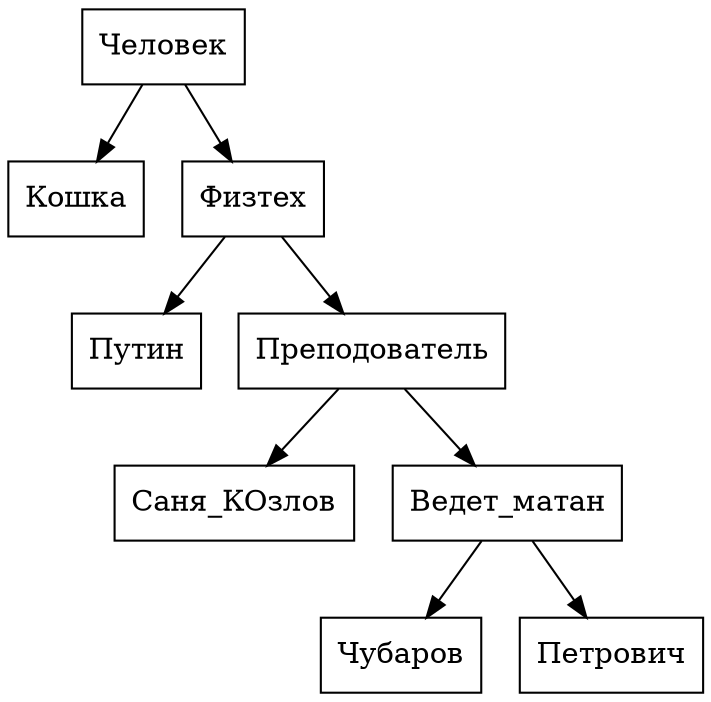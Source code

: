 digraph dump{
Node0000017C601EB670[shape="record", label="Человек"];
Node0000017C601EB730[shape="record", label="Кошка"];
Node0000017C601EB670->Node0000017C601EB730;
Node0000017C601EB6B0[shape="record", label="Физтех"];
Node0000017C601EC1B0[shape="record", label="Путин"];
Node0000017C601EB6B0->Node0000017C601EC1B0;
Node0000017C601EB930[shape="record", label="Преподователь"];
Node0000017C601EB3F0[shape="record", label="Саня_КОзлов"];
Node0000017C601EB930->Node0000017C601EB3F0;
Node0000017C601EBBF0[shape="record", label="Ведет_матан"];
Node0000017C601EBA30[shape="record", label="Чубаров"];
Node0000017C601EBBF0->Node0000017C601EBA30;
Node0000017C601EBC30[shape="record", label="Петрович"];
Node0000017C601EBBF0->Node0000017C601EBC30;
Node0000017C601EB930->Node0000017C601EBBF0;
Node0000017C601EB6B0->Node0000017C601EB930;
Node0000017C601EB670->Node0000017C601EB6B0;
}